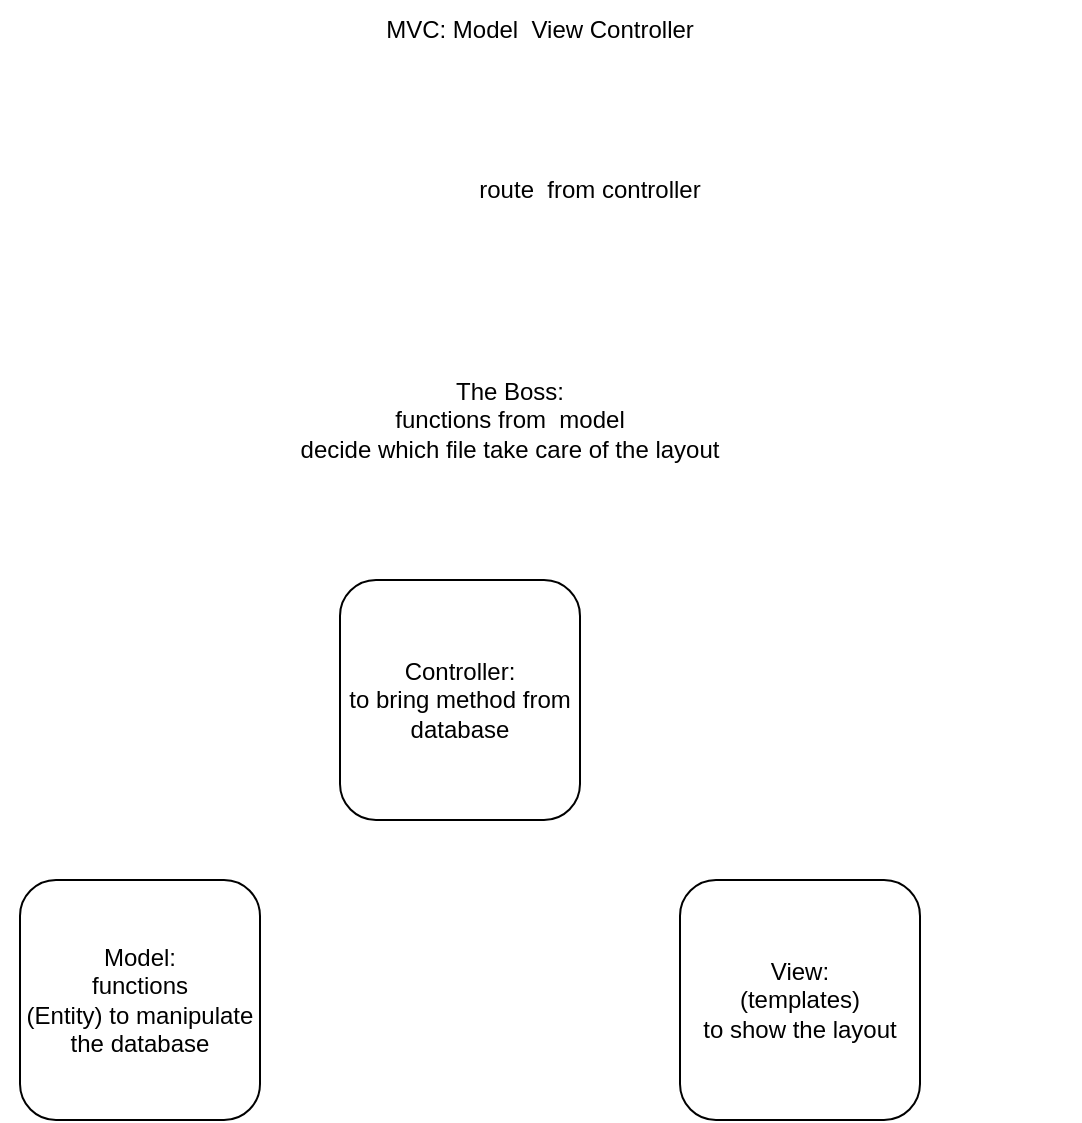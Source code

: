 <mxfile>
    <diagram id="Wi6ID6cuAUUSFF_uBPji" name="Page-1">
        <mxGraphModel dx="885" dy="1754" grid="1" gridSize="10" guides="1" tooltips="1" connect="1" arrows="1" fold="1" page="1" pageScale="1" pageWidth="850" pageHeight="1100" math="0" shadow="0">
            <root>
                <mxCell id="0"/>
                <mxCell id="1" parent="0"/>
                <mxCell id="2" value="Model:&lt;br&gt;functions&lt;br&gt;(Entity) to manipulate the database" style="rounded=1;whiteSpace=wrap;html=1;" parent="1" vertex="1">
                    <mxGeometry x="80" y="390" width="120" height="120" as="geometry"/>
                </mxCell>
                <mxCell id="3" value="View:&lt;br&gt;(templates)&lt;br&gt;to show the layout" style="rounded=1;whiteSpace=wrap;html=1;" parent="1" vertex="1">
                    <mxGeometry x="410" y="390" width="120" height="120" as="geometry"/>
                </mxCell>
                <mxCell id="4" value="Controller:&lt;br&gt;to bring method from database" style="rounded=1;whiteSpace=wrap;html=1;" parent="1" vertex="1">
                    <mxGeometry x="240" y="240" width="120" height="120" as="geometry"/>
                </mxCell>
                <mxCell id="5" value="MVC: Model&amp;nbsp; View Controller" style="text;html=1;strokeColor=none;fillColor=none;align=center;verticalAlign=middle;whiteSpace=wrap;rounded=0;" vertex="1" parent="1">
                    <mxGeometry x="70" y="-50" width="540" height="30" as="geometry"/>
                </mxCell>
                <mxCell id="6" value="The Boss:&lt;br&gt;functions from&amp;nbsp; model&lt;br&gt;decide which file take care of the layout" style="text;html=1;strokeColor=none;fillColor=none;align=center;verticalAlign=middle;whiteSpace=wrap;rounded=0;" vertex="1" parent="1">
                    <mxGeometry x="70" y="130" width="510" height="60" as="geometry"/>
                </mxCell>
                <mxCell id="8" value="route&amp;nbsp; from controller&lt;br&gt;" style="text;html=1;strokeColor=none;fillColor=none;align=center;verticalAlign=middle;whiteSpace=wrap;rounded=0;" vertex="1" parent="1">
                    <mxGeometry x="150" y="30" width="430" height="30" as="geometry"/>
                </mxCell>
            </root>
        </mxGraphModel>
    </diagram>
</mxfile>